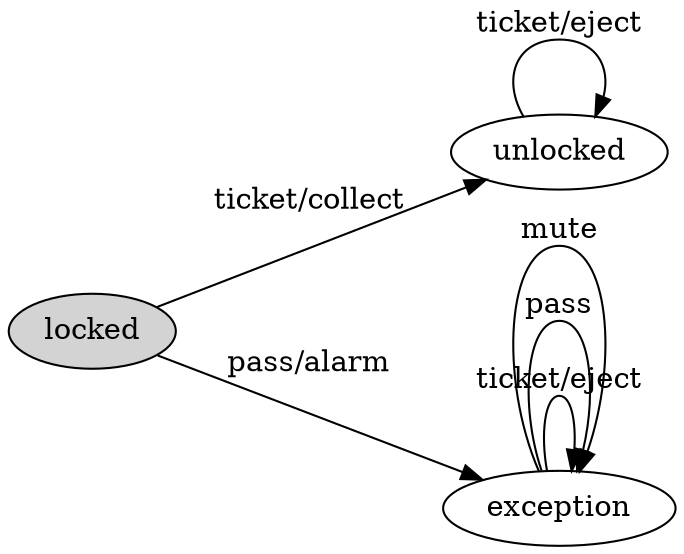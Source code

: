 digraph fsm  {

		//setup
		graph [nodesep=0.5, rankdir=LR, title="Sample FSM"];
		
		locked	[style=filled]; //initial state     
		locked -> unlocked	[label="ticket/collect"]; // transition
		locked -> exception	[label="pass/alarm"]; // transition
		
		unlocked; // state     
		unlocked -> unlocked	[label="ticket/eject"]; // transition
		
		exception; // state     
		exception -> exception	[label="ticket/eject"]; // transition
		exception -> exception	[label="pass"]; // transition
		exception -> exception	[label="mute"]; // transition
		
		    				
}